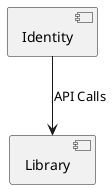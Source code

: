 @startuml
component [Library] as Library
component [Identity] as Identity

Identity --> Library: API Calls
@enduml
